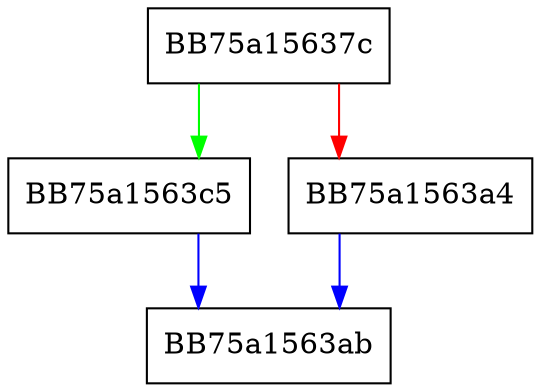 digraph GetRefOpt {
  node [shape="box"];
  graph [splines=ortho];
  BB75a15637c -> BB75a1563c5 [color="green"];
  BB75a15637c -> BB75a1563a4 [color="red"];
  BB75a1563a4 -> BB75a1563ab [color="blue"];
  BB75a1563c5 -> BB75a1563ab [color="blue"];
}